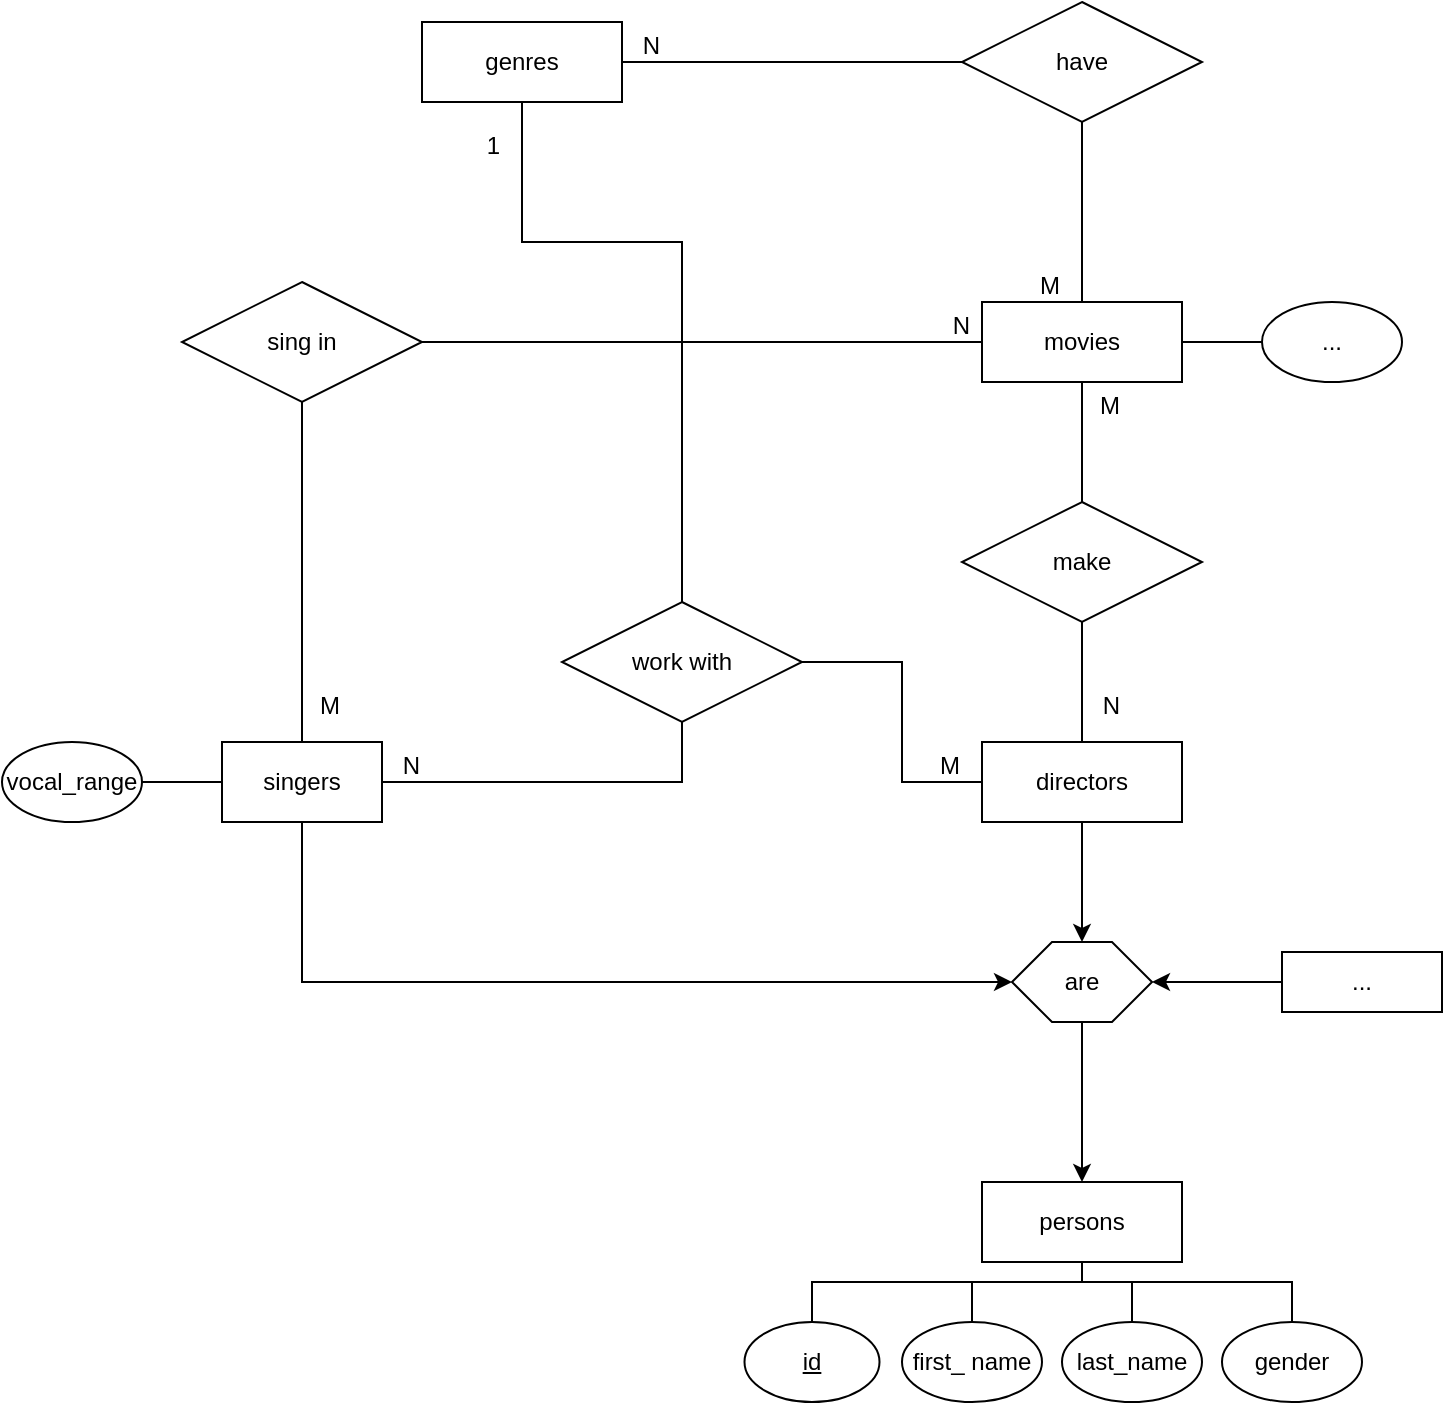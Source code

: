 <mxfile version="24.3.1" type="github">
  <diagram id="R2lEEEUBdFMjLlhIrx00" name="Page-1">
    <mxGraphModel dx="2761" dy="1222" grid="1" gridSize="10" guides="1" tooltips="1" connect="1" arrows="1" fold="1" page="1" pageScale="1" pageWidth="850" pageHeight="1100" math="0" shadow="0" extFonts="Permanent Marker^https://fonts.googleapis.com/css?family=Permanent+Marker">
      <root>
        <mxCell id="0" />
        <mxCell id="1" parent="0" />
        <mxCell id="3vbELTmPtjZK7afLqrrK-37" value="movies" style="whiteSpace=wrap;html=1;align=center;" parent="1" vertex="1">
          <mxGeometry x="-280" y="220" width="100" height="40" as="geometry" />
        </mxCell>
        <mxCell id="3vbELTmPtjZK7afLqrrK-38" value="make" style="shape=rhombus;perimeter=rhombusPerimeter;whiteSpace=wrap;html=1;align=center;" parent="1" vertex="1">
          <mxGeometry x="-290" y="320" width="120" height="60" as="geometry" />
        </mxCell>
        <mxCell id="3vbELTmPtjZK7afLqrrK-41" value="" style="endArrow=none;html=1;rounded=0;exitX=0.5;exitY=1;exitDx=0;exitDy=0;" parent="1" source="3vbELTmPtjZK7afLqrrK-38" edge="1">
          <mxGeometry relative="1" as="geometry">
            <mxPoint x="-260" y="310" as="sourcePoint" />
            <mxPoint x="-230" y="440" as="targetPoint" />
          </mxGeometry>
        </mxCell>
        <mxCell id="3vbELTmPtjZK7afLqrrK-42" value="N" style="resizable=0;html=1;whiteSpace=wrap;align=right;verticalAlign=bottom;" parent="3vbELTmPtjZK7afLqrrK-41" connectable="0" vertex="1">
          <mxGeometry x="1" relative="1" as="geometry">
            <mxPoint x="20" y="-10" as="offset" />
          </mxGeometry>
        </mxCell>
        <mxCell id="3vbELTmPtjZK7afLqrrK-43" value="" style="endArrow=none;html=1;rounded=0;entryX=0.5;entryY=1;entryDx=0;entryDy=0;exitX=0.5;exitY=0;exitDx=0;exitDy=0;" parent="1" source="3vbELTmPtjZK7afLqrrK-38" target="3vbELTmPtjZK7afLqrrK-37" edge="1">
          <mxGeometry relative="1" as="geometry">
            <mxPoint x="-290" y="300" as="sourcePoint" />
            <mxPoint x="-130" y="300" as="targetPoint" />
          </mxGeometry>
        </mxCell>
        <mxCell id="3vbELTmPtjZK7afLqrrK-44" value="M" style="resizable=0;html=1;whiteSpace=wrap;align=right;verticalAlign=bottom;" parent="3vbELTmPtjZK7afLqrrK-43" connectable="0" vertex="1">
          <mxGeometry x="1" relative="1" as="geometry">
            <mxPoint x="20" y="20" as="offset" />
          </mxGeometry>
        </mxCell>
        <mxCell id="3vbELTmPtjZK7afLqrrK-48" style="edgeStyle=orthogonalEdgeStyle;rounded=0;orthogonalLoop=1;jettySize=auto;html=1;" parent="1" source="3vbELTmPtjZK7afLqrrK-46" target="3vbELTmPtjZK7afLqrrK-47" edge="1">
          <mxGeometry relative="1" as="geometry" />
        </mxCell>
        <mxCell id="3vbELTmPtjZK7afLqrrK-46" value="directors" style="whiteSpace=wrap;html=1;align=center;" parent="1" vertex="1">
          <mxGeometry x="-280" y="440" width="100" height="40" as="geometry" />
        </mxCell>
        <mxCell id="3vbELTmPtjZK7afLqrrK-50" style="edgeStyle=orthogonalEdgeStyle;rounded=0;orthogonalLoop=1;jettySize=auto;html=1;entryX=0.5;entryY=0;entryDx=0;entryDy=0;" parent="1" source="3vbELTmPtjZK7afLqrrK-47" target="3vbELTmPtjZK7afLqrrK-49" edge="1">
          <mxGeometry relative="1" as="geometry" />
        </mxCell>
        <mxCell id="3vbELTmPtjZK7afLqrrK-47" value="are" style="shape=hexagon;perimeter=hexagonPerimeter2;whiteSpace=wrap;html=1;fixedSize=1;" parent="1" vertex="1">
          <mxGeometry x="-265" y="540" width="70" height="40" as="geometry" />
        </mxCell>
        <mxCell id="3vbELTmPtjZK7afLqrrK-49" value="persons" style="whiteSpace=wrap;html=1;align=center;" parent="1" vertex="1">
          <mxGeometry x="-280" y="660" width="100" height="40" as="geometry" />
        </mxCell>
        <mxCell id="3vbELTmPtjZK7afLqrrK-51" value="id" style="ellipse;whiteSpace=wrap;html=1;align=center;fontStyle=4;strokeColor=default;verticalAlign=middle;fontFamily=Helvetica;fontSize=12;fontColor=default;fillColor=default;" parent="1" vertex="1">
          <mxGeometry x="-398.75" y="730" width="67.5" height="40" as="geometry" />
        </mxCell>
        <mxCell id="3vbELTmPtjZK7afLqrrK-54" value="first_ name" style="ellipse;whiteSpace=wrap;html=1;align=center;" parent="1" vertex="1">
          <mxGeometry x="-320" y="730" width="70" height="40" as="geometry" />
        </mxCell>
        <mxCell id="3vbELTmPtjZK7afLqrrK-55" value="last_name" style="ellipse;whiteSpace=wrap;html=1;align=center;" parent="1" vertex="1">
          <mxGeometry x="-240" y="730" width="70" height="40" as="geometry" />
        </mxCell>
        <mxCell id="3vbELTmPtjZK7afLqrrK-57" value="gender" style="ellipse;whiteSpace=wrap;html=1;align=center;" parent="1" vertex="1">
          <mxGeometry x="-160" y="730" width="70" height="40" as="geometry" />
        </mxCell>
        <mxCell id="3vbELTmPtjZK7afLqrrK-58" value="" style="endArrow=none;html=1;rounded=0;entryX=0.5;entryY=1;entryDx=0;entryDy=0;exitX=0.5;exitY=0;exitDx=0;exitDy=0;" parent="1" source="3vbELTmPtjZK7afLqrrK-51" target="3vbELTmPtjZK7afLqrrK-49" edge="1">
          <mxGeometry relative="1" as="geometry">
            <mxPoint x="-398.75" y="710" as="sourcePoint" />
            <mxPoint x="-238.75" y="710" as="targetPoint" />
            <Array as="points">
              <mxPoint x="-365" y="710" />
              <mxPoint x="-230" y="710" />
            </Array>
          </mxGeometry>
        </mxCell>
        <mxCell id="3vbELTmPtjZK7afLqrrK-61" value="" style="endArrow=none;html=1;rounded=0;entryX=0.5;entryY=1;entryDx=0;entryDy=0;exitX=0.5;exitY=0;exitDx=0;exitDy=0;" parent="1" source="3vbELTmPtjZK7afLqrrK-57" edge="1">
          <mxGeometry relative="1" as="geometry">
            <mxPoint x="-45" y="730" as="sourcePoint" />
            <mxPoint x="-230" y="700" as="targetPoint" />
            <Array as="points">
              <mxPoint x="-125" y="710" />
              <mxPoint x="-230" y="710" />
            </Array>
          </mxGeometry>
        </mxCell>
        <mxCell id="3vbELTmPtjZK7afLqrrK-62" value="" style="endArrow=none;html=1;rounded=0;entryX=0.5;entryY=1;entryDx=0;entryDy=0;exitX=0.5;exitY=0;exitDx=0;exitDy=0;" parent="1" source="3vbELTmPtjZK7afLqrrK-55" edge="1">
          <mxGeometry relative="1" as="geometry">
            <mxPoint x="-125" y="730" as="sourcePoint" />
            <mxPoint x="-230" y="700" as="targetPoint" />
            <Array as="points">
              <mxPoint x="-205" y="710" />
              <mxPoint x="-230" y="710" />
            </Array>
          </mxGeometry>
        </mxCell>
        <mxCell id="3vbELTmPtjZK7afLqrrK-64" value="" style="endArrow=none;html=1;rounded=0;entryX=0.5;entryY=1;entryDx=0;entryDy=0;exitX=0.5;exitY=0;exitDx=0;exitDy=0;" parent="1" source="3vbELTmPtjZK7afLqrrK-54" edge="1">
          <mxGeometry relative="1" as="geometry">
            <mxPoint x="-205" y="730" as="sourcePoint" />
            <mxPoint x="-230" y="700" as="targetPoint" />
            <Array as="points">
              <mxPoint x="-285" y="710" />
              <mxPoint x="-230" y="710" />
            </Array>
          </mxGeometry>
        </mxCell>
        <mxCell id="3vbELTmPtjZK7afLqrrK-66" style="edgeStyle=orthogonalEdgeStyle;rounded=0;orthogonalLoop=1;jettySize=auto;html=1;entryX=0;entryY=0.5;entryDx=0;entryDy=0;exitX=0.5;exitY=1;exitDx=0;exitDy=0;" parent="1" source="3vbELTmPtjZK7afLqrrK-65" target="3vbELTmPtjZK7afLqrrK-47" edge="1">
          <mxGeometry relative="1" as="geometry" />
        </mxCell>
        <mxCell id="3vbELTmPtjZK7afLqrrK-65" value="singers" style="whiteSpace=wrap;html=1;align=center;" parent="1" vertex="1">
          <mxGeometry x="-660" y="440" width="80" height="40" as="geometry" />
        </mxCell>
        <mxCell id="3vbELTmPtjZK7afLqrrK-67" value="..." style="ellipse;whiteSpace=wrap;html=1;align=center;" parent="1" vertex="1">
          <mxGeometry x="-140" y="220" width="70" height="40" as="geometry" />
        </mxCell>
        <mxCell id="3vbELTmPtjZK7afLqrrK-68" value="" style="endArrow=none;html=1;rounded=0;entryX=1;entryY=0.5;entryDx=0;entryDy=0;exitX=0;exitY=0.5;exitDx=0;exitDy=0;" parent="1" source="3vbELTmPtjZK7afLqrrK-67" target="3vbELTmPtjZK7afLqrrK-37" edge="1">
          <mxGeometry relative="1" as="geometry">
            <mxPoint x="-70" y="320" as="sourcePoint" />
            <mxPoint x="-175" y="290" as="targetPoint" />
            <Array as="points">
              <mxPoint x="-160" y="240" />
            </Array>
          </mxGeometry>
        </mxCell>
        <mxCell id="3vbELTmPtjZK7afLqrrK-70" style="edgeStyle=orthogonalEdgeStyle;rounded=0;orthogonalLoop=1;jettySize=auto;html=1;entryX=1;entryY=0.5;entryDx=0;entryDy=0;" parent="1" source="3vbELTmPtjZK7afLqrrK-69" target="3vbELTmPtjZK7afLqrrK-47" edge="1">
          <mxGeometry relative="1" as="geometry" />
        </mxCell>
        <mxCell id="3vbELTmPtjZK7afLqrrK-69" value="..." style="whiteSpace=wrap;html=1;align=center;" parent="1" vertex="1">
          <mxGeometry x="-130" y="545" width="80" height="30" as="geometry" />
        </mxCell>
        <mxCell id="3vbELTmPtjZK7afLqrrK-71" value="" style="endArrow=none;html=1;rounded=0;exitX=1;exitY=0.5;exitDx=0;exitDy=0;entryX=0;entryY=0.5;entryDx=0;entryDy=0;" parent="1" source="3vbELTmPtjZK7afLqrrK-72" target="3vbELTmPtjZK7afLqrrK-65" edge="1">
          <mxGeometry relative="1" as="geometry">
            <mxPoint x="-735" y="400" as="sourcePoint" />
            <mxPoint x="-700" y="460" as="targetPoint" />
            <Array as="points">
              <mxPoint x="-710" y="460" />
            </Array>
          </mxGeometry>
        </mxCell>
        <mxCell id="3vbELTmPtjZK7afLqrrK-72" value="vocal_range" style="ellipse;whiteSpace=wrap;html=1;align=center;" parent="1" vertex="1">
          <mxGeometry x="-770" y="440" width="70" height="40" as="geometry" />
        </mxCell>
        <mxCell id="moLpTZfviiomK3jIlK1k-1" value="sing in" style="shape=rhombus;perimeter=rhombusPerimeter;whiteSpace=wrap;html=1;align=center;" vertex="1" parent="1">
          <mxGeometry x="-680" y="210" width="120" height="60" as="geometry" />
        </mxCell>
        <mxCell id="moLpTZfviiomK3jIlK1k-2" value="" style="endArrow=none;html=1;rounded=0;exitX=1;exitY=0.5;exitDx=0;exitDy=0;entryX=0;entryY=0.5;entryDx=0;entryDy=0;" edge="1" parent="1" source="moLpTZfviiomK3jIlK1k-1" target="3vbELTmPtjZK7afLqrrK-37">
          <mxGeometry relative="1" as="geometry">
            <mxPoint x="-502.87" y="380" as="sourcePoint" />
            <mxPoint x="-520" y="410" as="targetPoint" />
          </mxGeometry>
        </mxCell>
        <mxCell id="moLpTZfviiomK3jIlK1k-3" value="N" style="resizable=0;html=1;whiteSpace=wrap;align=right;verticalAlign=bottom;" connectable="0" vertex="1" parent="moLpTZfviiomK3jIlK1k-2">
          <mxGeometry x="1" relative="1" as="geometry">
            <mxPoint x="-5" as="offset" />
          </mxGeometry>
        </mxCell>
        <mxCell id="moLpTZfviiomK3jIlK1k-4" value="" style="endArrow=none;html=1;rounded=0;entryX=0.5;entryY=0;entryDx=0;entryDy=0;exitX=0.5;exitY=1;exitDx=0;exitDy=0;" edge="1" parent="1" source="moLpTZfviiomK3jIlK1k-1" target="3vbELTmPtjZK7afLqrrK-65">
          <mxGeometry relative="1" as="geometry">
            <mxPoint x="-630" y="290" as="sourcePoint" />
            <mxPoint x="-620.25" y="400" as="targetPoint" />
          </mxGeometry>
        </mxCell>
        <mxCell id="moLpTZfviiomK3jIlK1k-5" value="M" style="resizable=0;html=1;whiteSpace=wrap;align=right;verticalAlign=bottom;" connectable="0" vertex="1" parent="moLpTZfviiomK3jIlK1k-4">
          <mxGeometry x="1" relative="1" as="geometry">
            <mxPoint x="20" y="-10" as="offset" />
          </mxGeometry>
        </mxCell>
        <mxCell id="moLpTZfviiomK3jIlK1k-6" value="genres" style="whiteSpace=wrap;html=1;align=center;" vertex="1" parent="1">
          <mxGeometry x="-560" y="80" width="100" height="40" as="geometry" />
        </mxCell>
        <mxCell id="moLpTZfviiomK3jIlK1k-7" value="" style="endArrow=none;html=1;rounded=0;entryX=0.5;entryY=0;entryDx=0;entryDy=0;exitX=0.5;exitY=1;exitDx=0;exitDy=0;" edge="1" parent="1" source="moLpTZfviiomK3jIlK1k-9" target="3vbELTmPtjZK7afLqrrK-37">
          <mxGeometry relative="1" as="geometry">
            <mxPoint x="-230" y="140" as="sourcePoint" />
            <mxPoint x="-265" y="150" as="targetPoint" />
          </mxGeometry>
        </mxCell>
        <mxCell id="moLpTZfviiomK3jIlK1k-8" value="M" style="resizable=0;html=1;whiteSpace=wrap;align=right;verticalAlign=bottom;" connectable="0" vertex="1" parent="moLpTZfviiomK3jIlK1k-7">
          <mxGeometry x="1" relative="1" as="geometry">
            <mxPoint x="-10" as="offset" />
          </mxGeometry>
        </mxCell>
        <mxCell id="moLpTZfviiomK3jIlK1k-9" value="have" style="shape=rhombus;perimeter=rhombusPerimeter;whiteSpace=wrap;html=1;align=center;" vertex="1" parent="1">
          <mxGeometry x="-290" y="70" width="120" height="60" as="geometry" />
        </mxCell>
        <mxCell id="moLpTZfviiomK3jIlK1k-10" value="" style="endArrow=none;html=1;rounded=0;exitX=0;exitY=0.5;exitDx=0;exitDy=0;entryX=1;entryY=0.5;entryDx=0;entryDy=0;" edge="1" parent="1" source="moLpTZfviiomK3jIlK1k-9" target="moLpTZfviiomK3jIlK1k-6">
          <mxGeometry relative="1" as="geometry">
            <mxPoint x="-450" y="150" as="sourcePoint" />
            <mxPoint x="-280" y="150" as="targetPoint" />
          </mxGeometry>
        </mxCell>
        <mxCell id="moLpTZfviiomK3jIlK1k-11" value="N" style="resizable=0;html=1;whiteSpace=wrap;align=right;verticalAlign=bottom;" connectable="0" vertex="1" parent="moLpTZfviiomK3jIlK1k-10">
          <mxGeometry x="1" relative="1" as="geometry">
            <mxPoint x="20" as="offset" />
          </mxGeometry>
        </mxCell>
        <mxCell id="moLpTZfviiomK3jIlK1k-12" value="work with" style="shape=rhombus;perimeter=rhombusPerimeter;whiteSpace=wrap;html=1;align=center;" vertex="1" parent="1">
          <mxGeometry x="-490" y="370" width="120" height="60" as="geometry" />
        </mxCell>
        <mxCell id="moLpTZfviiomK3jIlK1k-13" value="" style="endArrow=none;html=1;rounded=0;exitX=0.5;exitY=1;exitDx=0;exitDy=0;entryX=1;entryY=0.5;entryDx=0;entryDy=0;" edge="1" parent="1" source="moLpTZfviiomK3jIlK1k-12" target="3vbELTmPtjZK7afLqrrK-65">
          <mxGeometry relative="1" as="geometry">
            <mxPoint x="-570" y="290" as="sourcePoint" />
            <mxPoint x="-290" y="290" as="targetPoint" />
            <Array as="points">
              <mxPoint x="-430" y="460" />
            </Array>
          </mxGeometry>
        </mxCell>
        <mxCell id="moLpTZfviiomK3jIlK1k-14" value="N" style="resizable=0;html=1;whiteSpace=wrap;align=right;verticalAlign=bottom;" connectable="0" vertex="1" parent="moLpTZfviiomK3jIlK1k-13">
          <mxGeometry x="1" relative="1" as="geometry">
            <mxPoint x="20" as="offset" />
          </mxGeometry>
        </mxCell>
        <mxCell id="moLpTZfviiomK3jIlK1k-15" value="" style="endArrow=none;html=1;rounded=0;exitX=1;exitY=0.5;exitDx=0;exitDy=0;entryX=0;entryY=0.5;entryDx=0;entryDy=0;" edge="1" parent="1" source="moLpTZfviiomK3jIlK1k-12" target="3vbELTmPtjZK7afLqrrK-46">
          <mxGeometry relative="1" as="geometry">
            <mxPoint x="-420" y="440" as="sourcePoint" />
            <mxPoint x="-570" y="470" as="targetPoint" />
            <Array as="points">
              <mxPoint x="-320" y="400" />
              <mxPoint x="-320" y="460" />
            </Array>
          </mxGeometry>
        </mxCell>
        <mxCell id="moLpTZfviiomK3jIlK1k-16" value="M" style="resizable=0;html=1;whiteSpace=wrap;align=right;verticalAlign=bottom;" connectable="0" vertex="1" parent="moLpTZfviiomK3jIlK1k-15">
          <mxGeometry x="1" relative="1" as="geometry">
            <mxPoint x="-10" as="offset" />
          </mxGeometry>
        </mxCell>
        <mxCell id="moLpTZfviiomK3jIlK1k-17" value="" style="endArrow=none;html=1;rounded=0;exitX=0.5;exitY=1;exitDx=0;exitDy=0;entryX=0.5;entryY=0;entryDx=0;entryDy=0;" edge="1" parent="1" source="moLpTZfviiomK3jIlK1k-6" target="moLpTZfviiomK3jIlK1k-12">
          <mxGeometry relative="1" as="geometry">
            <mxPoint x="-390" y="160" as="sourcePoint" />
            <mxPoint x="-540" y="190" as="targetPoint" />
            <Array as="points">
              <mxPoint x="-510" y="190" />
              <mxPoint x="-430" y="190" />
            </Array>
          </mxGeometry>
        </mxCell>
        <mxCell id="moLpTZfviiomK3jIlK1k-18" value="1" style="resizable=0;html=1;whiteSpace=wrap;align=right;verticalAlign=bottom;" connectable="0" vertex="1" parent="moLpTZfviiomK3jIlK1k-17">
          <mxGeometry x="1" relative="1" as="geometry">
            <mxPoint x="-90" y="-220" as="offset" />
          </mxGeometry>
        </mxCell>
      </root>
    </mxGraphModel>
  </diagram>
</mxfile>
